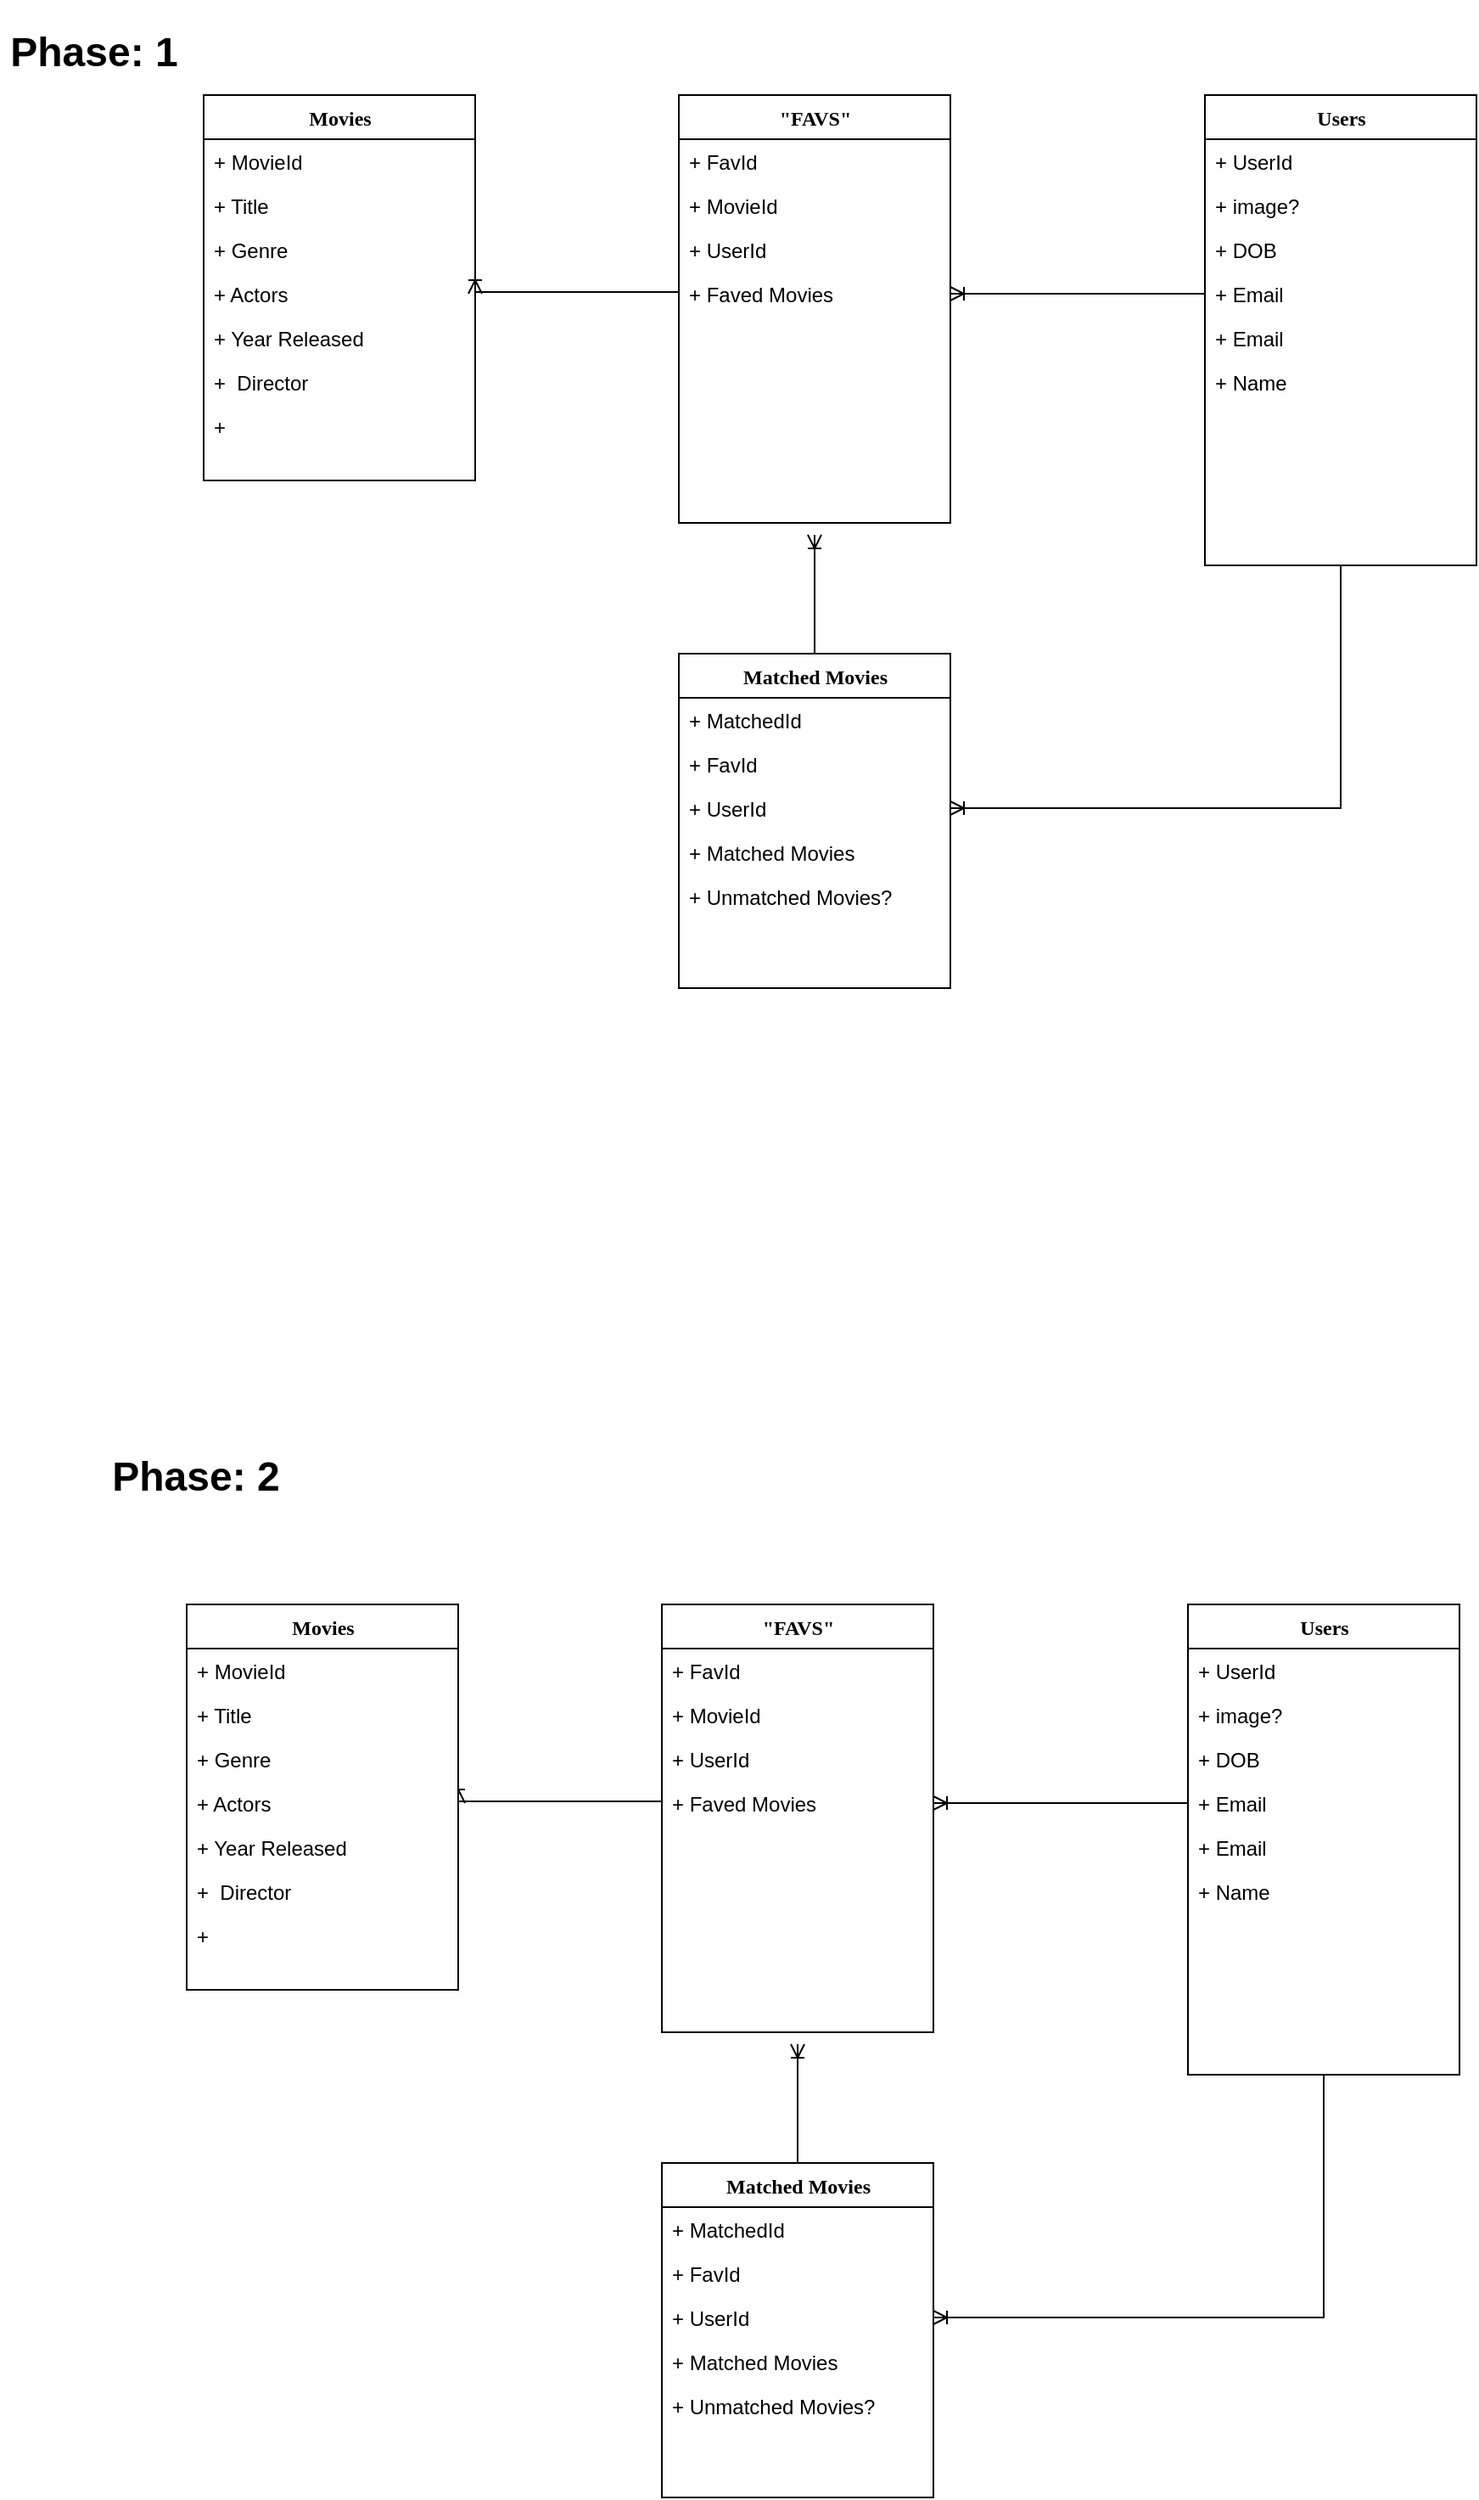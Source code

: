 <mxfile version="14.2.9" type="github">
  <diagram name="Page-1" id="9f46799a-70d6-7492-0946-bef42562c5a5">
    <mxGraphModel dx="981" dy="1376" grid="1" gridSize="10" guides="1" tooltips="1" connect="1" arrows="1" fold="1" page="1" pageScale="1" pageWidth="1100" pageHeight="850" background="#ffffff" math="0" shadow="0">
      <root>
        <mxCell id="0" />
        <mxCell id="1" parent="0" />
        <mxCell id="78961159f06e98e8-17" value="Movies" style="swimlane;html=1;fontStyle=1;align=center;verticalAlign=top;childLayout=stackLayout;horizontal=1;startSize=26;horizontalStack=0;resizeParent=1;resizeLast=0;collapsible=1;marginBottom=0;swimlaneFillColor=#ffffff;rounded=0;shadow=0;comic=0;labelBackgroundColor=none;strokeWidth=1;fillColor=none;fontFamily=Verdana;fontSize=12" parent="1" vertex="1">
          <mxGeometry x="190" y="-789" width="160" height="227" as="geometry" />
        </mxCell>
        <mxCell id="78961159f06e98e8-20" value="+ MovieId" style="text;html=1;strokeColor=none;fillColor=none;align=left;verticalAlign=top;spacingLeft=4;spacingRight=4;whiteSpace=wrap;overflow=hidden;rotatable=0;points=[[0,0.5],[1,0.5]];portConstraint=eastwest;" parent="78961159f06e98e8-17" vertex="1">
          <mxGeometry y="26" width="160" height="26" as="geometry" />
        </mxCell>
        <mxCell id="78961159f06e98e8-21" value="+ Title" style="text;html=1;strokeColor=none;fillColor=none;align=left;verticalAlign=top;spacingLeft=4;spacingRight=4;whiteSpace=wrap;overflow=hidden;rotatable=0;points=[[0,0.5],[1,0.5]];portConstraint=eastwest;" parent="78961159f06e98e8-17" vertex="1">
          <mxGeometry y="52" width="160" height="26" as="geometry" />
        </mxCell>
        <mxCell id="78961159f06e98e8-23" value="+ Genre" style="text;html=1;strokeColor=none;fillColor=none;align=left;verticalAlign=top;spacingLeft=4;spacingRight=4;whiteSpace=wrap;overflow=hidden;rotatable=0;points=[[0,0.5],[1,0.5]];portConstraint=eastwest;" parent="78961159f06e98e8-17" vertex="1">
          <mxGeometry y="78" width="160" height="26" as="geometry" />
        </mxCell>
        <mxCell id="78961159f06e98e8-25" value="+ Actors" style="text;html=1;strokeColor=none;fillColor=none;align=left;verticalAlign=top;spacingLeft=4;spacingRight=4;whiteSpace=wrap;overflow=hidden;rotatable=0;points=[[0,0.5],[1,0.5]];portConstraint=eastwest;" parent="78961159f06e98e8-17" vertex="1">
          <mxGeometry y="104" width="160" height="26" as="geometry" />
        </mxCell>
        <mxCell id="78961159f06e98e8-26" value="+ Year Released" style="text;html=1;strokeColor=none;fillColor=none;align=left;verticalAlign=top;spacingLeft=4;spacingRight=4;whiteSpace=wrap;overflow=hidden;rotatable=0;points=[[0,0.5],[1,0.5]];portConstraint=eastwest;" parent="78961159f06e98e8-17" vertex="1">
          <mxGeometry y="130" width="160" height="26" as="geometry" />
        </mxCell>
        <mxCell id="78961159f06e98e8-24" value="+&amp;nbsp; Director" style="text;html=1;strokeColor=none;fillColor=none;align=left;verticalAlign=top;spacingLeft=4;spacingRight=4;whiteSpace=wrap;overflow=hidden;rotatable=0;points=[[0,0.5],[1,0.5]];portConstraint=eastwest;" parent="78961159f06e98e8-17" vertex="1">
          <mxGeometry y="156" width="160" height="26" as="geometry" />
        </mxCell>
        <mxCell id="78961159f06e98e8-27" value="+" style="text;html=1;strokeColor=none;fillColor=none;align=left;verticalAlign=top;spacingLeft=4;spacingRight=4;whiteSpace=wrap;overflow=hidden;rotatable=0;points=[[0,0.5],[1,0.5]];portConstraint=eastwest;" parent="78961159f06e98e8-17" vertex="1">
          <mxGeometry y="182" width="160" height="26" as="geometry" />
        </mxCell>
        <mxCell id="qJOCWNJ0af0QhHKa3J0w-2" style="edgeStyle=orthogonalEdgeStyle;rounded=0;orthogonalLoop=1;jettySize=auto;html=1;entryX=1;entryY=0.5;entryDx=0;entryDy=0;endArrow=ERoneToMany;endFill=0;exitX=0.5;exitY=1;exitDx=0;exitDy=0;" edge="1" parent="1" source="78961159f06e98e8-30" target="78961159f06e98e8-45">
          <mxGeometry relative="1" as="geometry">
            <mxPoint x="960" y="-480" as="targetPoint" />
          </mxGeometry>
        </mxCell>
        <mxCell id="78961159f06e98e8-30" value="Users" style="swimlane;html=1;fontStyle=1;align=center;verticalAlign=top;childLayout=stackLayout;horizontal=1;startSize=26;horizontalStack=0;resizeParent=1;resizeLast=0;collapsible=1;marginBottom=0;swimlaneFillColor=#ffffff;rounded=0;shadow=0;comic=0;labelBackgroundColor=none;strokeWidth=1;fillColor=none;fontFamily=Verdana;fontSize=12" parent="1" vertex="1">
          <mxGeometry x="780" y="-789" width="160" height="277" as="geometry" />
        </mxCell>
        <mxCell id="qJOCWNJ0af0QhHKa3J0w-23" value="+ UserId" style="text;html=1;strokeColor=none;fillColor=none;align=left;verticalAlign=top;spacingLeft=4;spacingRight=4;whiteSpace=wrap;overflow=hidden;rotatable=0;points=[[0,0.5],[1,0.5]];portConstraint=eastwest;" vertex="1" parent="78961159f06e98e8-30">
          <mxGeometry y="26" width="160" height="26" as="geometry" />
        </mxCell>
        <mxCell id="78961159f06e98e8-34" value="+ image?" style="text;html=1;strokeColor=none;fillColor=none;align=left;verticalAlign=top;spacingLeft=4;spacingRight=4;whiteSpace=wrap;overflow=hidden;rotatable=0;points=[[0,0.5],[1,0.5]];portConstraint=eastwest;" parent="78961159f06e98e8-30" vertex="1">
          <mxGeometry y="52" width="160" height="26" as="geometry" />
        </mxCell>
        <mxCell id="78961159f06e98e8-33" value="+ DOB" style="text;html=1;strokeColor=none;fillColor=none;align=left;verticalAlign=top;spacingLeft=4;spacingRight=4;whiteSpace=wrap;overflow=hidden;rotatable=0;points=[[0,0.5],[1,0.5]];portConstraint=eastwest;" parent="78961159f06e98e8-30" vertex="1">
          <mxGeometry y="78" width="160" height="26" as="geometry" />
        </mxCell>
        <mxCell id="78961159f06e98e8-32" value="+ Email" style="text;html=1;strokeColor=none;fillColor=none;align=left;verticalAlign=top;spacingLeft=4;spacingRight=4;whiteSpace=wrap;overflow=hidden;rotatable=0;points=[[0,0.5],[1,0.5]];portConstraint=eastwest;" parent="78961159f06e98e8-30" vertex="1">
          <mxGeometry y="104" width="160" height="26" as="geometry" />
        </mxCell>
        <mxCell id="qJOCWNJ0af0QhHKa3J0w-8" value="+ Email" style="text;html=1;strokeColor=none;fillColor=none;align=left;verticalAlign=top;spacingLeft=4;spacingRight=4;whiteSpace=wrap;overflow=hidden;rotatable=0;points=[[0,0.5],[1,0.5]];portConstraint=eastwest;" vertex="1" parent="78961159f06e98e8-30">
          <mxGeometry y="130" width="160" height="26" as="geometry" />
        </mxCell>
        <mxCell id="78961159f06e98e8-31" value="+ Name" style="text;html=1;strokeColor=none;fillColor=none;align=left;verticalAlign=top;spacingLeft=4;spacingRight=4;whiteSpace=wrap;overflow=hidden;rotatable=0;points=[[0,0.5],[1,0.5]];portConstraint=eastwest;" parent="78961159f06e98e8-30" vertex="1">
          <mxGeometry y="156" width="160" height="26" as="geometry" />
        </mxCell>
        <mxCell id="qJOCWNJ0af0QhHKa3J0w-25" style="edgeStyle=orthogonalEdgeStyle;rounded=0;orthogonalLoop=1;jettySize=auto;html=1;endArrow=ERoneToMany;endFill=0;" edge="1" parent="1" source="78961159f06e98e8-43">
          <mxGeometry relative="1" as="geometry">
            <mxPoint x="550" y="-530" as="targetPoint" />
          </mxGeometry>
        </mxCell>
        <mxCell id="78961159f06e98e8-43" value="Matched Movies" style="swimlane;html=1;fontStyle=1;align=center;verticalAlign=top;childLayout=stackLayout;horizontal=1;startSize=26;horizontalStack=0;resizeParent=1;resizeLast=0;collapsible=1;marginBottom=0;swimlaneFillColor=#ffffff;rounded=0;shadow=0;comic=0;labelBackgroundColor=none;strokeWidth=1;fillColor=none;fontFamily=Verdana;fontSize=12" parent="1" vertex="1">
          <mxGeometry x="470" y="-460" width="160" height="197" as="geometry" />
        </mxCell>
        <mxCell id="qJOCWNJ0af0QhHKa3J0w-24" value="+ MatchedId" style="text;html=1;strokeColor=none;fillColor=none;align=left;verticalAlign=top;spacingLeft=4;spacingRight=4;whiteSpace=wrap;overflow=hidden;rotatable=0;points=[[0,0.5],[1,0.5]];portConstraint=eastwest;" vertex="1" parent="78961159f06e98e8-43">
          <mxGeometry y="26" width="160" height="26" as="geometry" />
        </mxCell>
        <mxCell id="78961159f06e98e8-44" value="+ FavId" style="text;html=1;strokeColor=none;fillColor=none;align=left;verticalAlign=top;spacingLeft=4;spacingRight=4;whiteSpace=wrap;overflow=hidden;rotatable=0;points=[[0,0.5],[1,0.5]];portConstraint=eastwest;" parent="78961159f06e98e8-43" vertex="1">
          <mxGeometry y="52" width="160" height="26" as="geometry" />
        </mxCell>
        <mxCell id="78961159f06e98e8-45" value="+ UserId" style="text;html=1;strokeColor=none;fillColor=none;align=left;verticalAlign=top;spacingLeft=4;spacingRight=4;whiteSpace=wrap;overflow=hidden;rotatable=0;points=[[0,0.5],[1,0.5]];portConstraint=eastwest;" parent="78961159f06e98e8-43" vertex="1">
          <mxGeometry y="78" width="160" height="26" as="geometry" />
        </mxCell>
        <mxCell id="qJOCWNJ0af0QhHKa3J0w-20" value="+ Matched Movies" style="text;html=1;strokeColor=none;fillColor=none;align=left;verticalAlign=top;spacingLeft=4;spacingRight=4;whiteSpace=wrap;overflow=hidden;rotatable=0;points=[[0,0.5],[1,0.5]];portConstraint=eastwest;" vertex="1" parent="78961159f06e98e8-43">
          <mxGeometry y="104" width="160" height="26" as="geometry" />
        </mxCell>
        <mxCell id="qJOCWNJ0af0QhHKa3J0w-21" value="+ Unmatched Movies?" style="text;html=1;strokeColor=none;fillColor=none;align=left;verticalAlign=top;spacingLeft=4;spacingRight=4;whiteSpace=wrap;overflow=hidden;rotatable=0;points=[[0,0.5],[1,0.5]];portConstraint=eastwest;" vertex="1" parent="78961159f06e98e8-43">
          <mxGeometry y="130" width="160" height="26" as="geometry" />
        </mxCell>
        <mxCell id="qJOCWNJ0af0QhHKa3J0w-1" value="&lt;h1&gt;Phase: 1&lt;/h1&gt;" style="text;html=1;align=center;verticalAlign=middle;resizable=0;points=[];autosize=1;" vertex="1" parent="1">
          <mxGeometry x="70" y="-839" width="110" height="50" as="geometry" />
        </mxCell>
        <mxCell id="qJOCWNJ0af0QhHKa3J0w-19" style="edgeStyle=orthogonalEdgeStyle;rounded=0;orthogonalLoop=1;jettySize=auto;html=1;entryX=1;entryY=0.5;entryDx=0;entryDy=0;endArrow=ERoneToMany;endFill=0;" edge="1" parent="1" source="qJOCWNJ0af0QhHKa3J0w-4" target="78961159f06e98e8-25">
          <mxGeometry relative="1" as="geometry">
            <Array as="points">
              <mxPoint x="430" y="-673" />
              <mxPoint x="430" y="-673" />
            </Array>
          </mxGeometry>
        </mxCell>
        <mxCell id="qJOCWNJ0af0QhHKa3J0w-4" value="&quot;FAVS&quot;" style="swimlane;html=1;fontStyle=1;align=center;verticalAlign=top;childLayout=stackLayout;horizontal=1;startSize=26;horizontalStack=0;resizeParent=1;resizeLast=0;collapsible=1;marginBottom=0;swimlaneFillColor=#ffffff;rounded=0;shadow=0;comic=0;labelBackgroundColor=none;strokeWidth=1;fillColor=none;fontFamily=Verdana;fontSize=12" vertex="1" parent="1">
          <mxGeometry x="470" y="-789" width="160" height="252" as="geometry" />
        </mxCell>
        <mxCell id="qJOCWNJ0af0QhHKa3J0w-22" value="+ FavId" style="text;html=1;strokeColor=none;fillColor=none;align=left;verticalAlign=top;spacingLeft=4;spacingRight=4;whiteSpace=wrap;overflow=hidden;rotatable=0;points=[[0,0.5],[1,0.5]];portConstraint=eastwest;" vertex="1" parent="qJOCWNJ0af0QhHKa3J0w-4">
          <mxGeometry y="26" width="160" height="26" as="geometry" />
        </mxCell>
        <mxCell id="qJOCWNJ0af0QhHKa3J0w-6" value="+ MovieId" style="text;html=1;strokeColor=none;fillColor=none;align=left;verticalAlign=top;spacingLeft=4;spacingRight=4;whiteSpace=wrap;overflow=hidden;rotatable=0;points=[[0,0.5],[1,0.5]];portConstraint=eastwest;" vertex="1" parent="qJOCWNJ0af0QhHKa3J0w-4">
          <mxGeometry y="52" width="160" height="26" as="geometry" />
        </mxCell>
        <mxCell id="qJOCWNJ0af0QhHKa3J0w-15" value="+ UserId" style="text;html=1;strokeColor=none;fillColor=none;align=left;verticalAlign=top;spacingLeft=4;spacingRight=4;whiteSpace=wrap;overflow=hidden;rotatable=0;points=[[0,0.5],[1,0.5]];portConstraint=eastwest;" vertex="1" parent="qJOCWNJ0af0QhHKa3J0w-4">
          <mxGeometry y="78" width="160" height="26" as="geometry" />
        </mxCell>
        <mxCell id="qJOCWNJ0af0QhHKa3J0w-5" value="+ Faved Movies" style="text;html=1;strokeColor=none;fillColor=none;align=left;verticalAlign=top;spacingLeft=4;spacingRight=4;whiteSpace=wrap;overflow=hidden;rotatable=0;points=[[0,0.5],[1,0.5]];portConstraint=eastwest;" vertex="1" parent="qJOCWNJ0af0QhHKa3J0w-4">
          <mxGeometry y="104" width="160" height="26" as="geometry" />
        </mxCell>
        <mxCell id="qJOCWNJ0af0QhHKa3J0w-26" style="edgeStyle=orthogonalEdgeStyle;rounded=0;orthogonalLoop=1;jettySize=auto;html=1;entryX=1;entryY=0.5;entryDx=0;entryDy=0;endArrow=ERoneToMany;endFill=0;" edge="1" parent="1" source="78961159f06e98e8-32" target="qJOCWNJ0af0QhHKa3J0w-5">
          <mxGeometry relative="1" as="geometry" />
        </mxCell>
        <mxCell id="qJOCWNJ0af0QhHKa3J0w-27" value="&lt;h1&gt;Phase: 2&lt;/h1&gt;" style="text;html=1;align=center;verticalAlign=middle;resizable=0;points=[];autosize=1;" vertex="1" parent="1">
          <mxGeometry x="130" width="110" height="50" as="geometry" />
        </mxCell>
        <mxCell id="qJOCWNJ0af0QhHKa3J0w-28" style="edgeStyle=orthogonalEdgeStyle;rounded=0;orthogonalLoop=1;jettySize=auto;html=1;entryX=1;entryY=0.5;entryDx=0;entryDy=0;endArrow=ERoneToMany;endFill=0;exitX=0.5;exitY=1;exitDx=0;exitDy=0;" edge="1" source="qJOCWNJ0af0QhHKa3J0w-29" target="qJOCWNJ0af0QhHKa3J0w-40" parent="1">
          <mxGeometry relative="1" as="geometry">
            <mxPoint x="950" y="409" as="targetPoint" />
          </mxGeometry>
        </mxCell>
        <mxCell id="qJOCWNJ0af0QhHKa3J0w-29" value="Users" style="swimlane;html=1;fontStyle=1;align=center;verticalAlign=top;childLayout=stackLayout;horizontal=1;startSize=26;horizontalStack=0;resizeParent=1;resizeLast=0;collapsible=1;marginBottom=0;swimlaneFillColor=#ffffff;rounded=0;shadow=0;comic=0;labelBackgroundColor=none;strokeWidth=1;fillColor=none;fontFamily=Verdana;fontSize=12" vertex="1" parent="1">
          <mxGeometry x="770" y="100" width="160" height="277" as="geometry" />
        </mxCell>
        <mxCell id="qJOCWNJ0af0QhHKa3J0w-30" value="+ UserId" style="text;html=1;strokeColor=none;fillColor=none;align=left;verticalAlign=top;spacingLeft=4;spacingRight=4;whiteSpace=wrap;overflow=hidden;rotatable=0;points=[[0,0.5],[1,0.5]];portConstraint=eastwest;" vertex="1" parent="qJOCWNJ0af0QhHKa3J0w-29">
          <mxGeometry y="26" width="160" height="26" as="geometry" />
        </mxCell>
        <mxCell id="qJOCWNJ0af0QhHKa3J0w-31" value="+ image?" style="text;html=1;strokeColor=none;fillColor=none;align=left;verticalAlign=top;spacingLeft=4;spacingRight=4;whiteSpace=wrap;overflow=hidden;rotatable=0;points=[[0,0.5],[1,0.5]];portConstraint=eastwest;" vertex="1" parent="qJOCWNJ0af0QhHKa3J0w-29">
          <mxGeometry y="52" width="160" height="26" as="geometry" />
        </mxCell>
        <mxCell id="qJOCWNJ0af0QhHKa3J0w-32" value="+ DOB" style="text;html=1;strokeColor=none;fillColor=none;align=left;verticalAlign=top;spacingLeft=4;spacingRight=4;whiteSpace=wrap;overflow=hidden;rotatable=0;points=[[0,0.5],[1,0.5]];portConstraint=eastwest;" vertex="1" parent="qJOCWNJ0af0QhHKa3J0w-29">
          <mxGeometry y="78" width="160" height="26" as="geometry" />
        </mxCell>
        <mxCell id="qJOCWNJ0af0QhHKa3J0w-33" value="+ Email" style="text;html=1;strokeColor=none;fillColor=none;align=left;verticalAlign=top;spacingLeft=4;spacingRight=4;whiteSpace=wrap;overflow=hidden;rotatable=0;points=[[0,0.5],[1,0.5]];portConstraint=eastwest;" vertex="1" parent="qJOCWNJ0af0QhHKa3J0w-29">
          <mxGeometry y="104" width="160" height="26" as="geometry" />
        </mxCell>
        <mxCell id="qJOCWNJ0af0QhHKa3J0w-34" value="+ Email" style="text;html=1;strokeColor=none;fillColor=none;align=left;verticalAlign=top;spacingLeft=4;spacingRight=4;whiteSpace=wrap;overflow=hidden;rotatable=0;points=[[0,0.5],[1,0.5]];portConstraint=eastwest;" vertex="1" parent="qJOCWNJ0af0QhHKa3J0w-29">
          <mxGeometry y="130" width="160" height="26" as="geometry" />
        </mxCell>
        <mxCell id="qJOCWNJ0af0QhHKa3J0w-35" value="+ Name" style="text;html=1;strokeColor=none;fillColor=none;align=left;verticalAlign=top;spacingLeft=4;spacingRight=4;whiteSpace=wrap;overflow=hidden;rotatable=0;points=[[0,0.5],[1,0.5]];portConstraint=eastwest;" vertex="1" parent="qJOCWNJ0af0QhHKa3J0w-29">
          <mxGeometry y="156" width="160" height="26" as="geometry" />
        </mxCell>
        <mxCell id="qJOCWNJ0af0QhHKa3J0w-36" style="edgeStyle=orthogonalEdgeStyle;rounded=0;orthogonalLoop=1;jettySize=auto;html=1;endArrow=ERoneToMany;endFill=0;" edge="1" source="qJOCWNJ0af0QhHKa3J0w-37" parent="1">
          <mxGeometry relative="1" as="geometry">
            <mxPoint x="540" y="359.0" as="targetPoint" />
          </mxGeometry>
        </mxCell>
        <mxCell id="qJOCWNJ0af0QhHKa3J0w-37" value="Matched Movies" style="swimlane;html=1;fontStyle=1;align=center;verticalAlign=top;childLayout=stackLayout;horizontal=1;startSize=26;horizontalStack=0;resizeParent=1;resizeLast=0;collapsible=1;marginBottom=0;swimlaneFillColor=#ffffff;rounded=0;shadow=0;comic=0;labelBackgroundColor=none;strokeWidth=1;fillColor=none;fontFamily=Verdana;fontSize=12" vertex="1" parent="1">
          <mxGeometry x="460" y="429" width="160" height="197" as="geometry" />
        </mxCell>
        <mxCell id="qJOCWNJ0af0QhHKa3J0w-38" value="+ MatchedId" style="text;html=1;strokeColor=none;fillColor=none;align=left;verticalAlign=top;spacingLeft=4;spacingRight=4;whiteSpace=wrap;overflow=hidden;rotatable=0;points=[[0,0.5],[1,0.5]];portConstraint=eastwest;" vertex="1" parent="qJOCWNJ0af0QhHKa3J0w-37">
          <mxGeometry y="26" width="160" height="26" as="geometry" />
        </mxCell>
        <mxCell id="qJOCWNJ0af0QhHKa3J0w-39" value="+ FavId" style="text;html=1;strokeColor=none;fillColor=none;align=left;verticalAlign=top;spacingLeft=4;spacingRight=4;whiteSpace=wrap;overflow=hidden;rotatable=0;points=[[0,0.5],[1,0.5]];portConstraint=eastwest;" vertex="1" parent="qJOCWNJ0af0QhHKa3J0w-37">
          <mxGeometry y="52" width="160" height="26" as="geometry" />
        </mxCell>
        <mxCell id="qJOCWNJ0af0QhHKa3J0w-40" value="+ UserId" style="text;html=1;strokeColor=none;fillColor=none;align=left;verticalAlign=top;spacingLeft=4;spacingRight=4;whiteSpace=wrap;overflow=hidden;rotatable=0;points=[[0,0.5],[1,0.5]];portConstraint=eastwest;" vertex="1" parent="qJOCWNJ0af0QhHKa3J0w-37">
          <mxGeometry y="78" width="160" height="26" as="geometry" />
        </mxCell>
        <mxCell id="qJOCWNJ0af0QhHKa3J0w-41" value="+ Matched Movies" style="text;html=1;strokeColor=none;fillColor=none;align=left;verticalAlign=top;spacingLeft=4;spacingRight=4;whiteSpace=wrap;overflow=hidden;rotatable=0;points=[[0,0.5],[1,0.5]];portConstraint=eastwest;" vertex="1" parent="qJOCWNJ0af0QhHKa3J0w-37">
          <mxGeometry y="104" width="160" height="26" as="geometry" />
        </mxCell>
        <mxCell id="qJOCWNJ0af0QhHKa3J0w-42" value="+ Unmatched Movies?" style="text;html=1;strokeColor=none;fillColor=none;align=left;verticalAlign=top;spacingLeft=4;spacingRight=4;whiteSpace=wrap;overflow=hidden;rotatable=0;points=[[0,0.5],[1,0.5]];portConstraint=eastwest;" vertex="1" parent="qJOCWNJ0af0QhHKa3J0w-37">
          <mxGeometry y="130" width="160" height="26" as="geometry" />
        </mxCell>
        <mxCell id="qJOCWNJ0af0QhHKa3J0w-43" style="edgeStyle=orthogonalEdgeStyle;rounded=0;orthogonalLoop=1;jettySize=auto;html=1;entryX=1;entryY=0.5;entryDx=0;entryDy=0;endArrow=ERoneToMany;endFill=0;" edge="1" source="qJOCWNJ0af0QhHKa3J0w-44" parent="1">
          <mxGeometry relative="1" as="geometry">
            <mxPoint x="340" y="217" as="targetPoint" />
            <Array as="points">
              <mxPoint x="420" y="216" />
              <mxPoint x="420" y="216" />
            </Array>
          </mxGeometry>
        </mxCell>
        <mxCell id="qJOCWNJ0af0QhHKa3J0w-44" value="&quot;FAVS&quot;" style="swimlane;html=1;fontStyle=1;align=center;verticalAlign=top;childLayout=stackLayout;horizontal=1;startSize=26;horizontalStack=0;resizeParent=1;resizeLast=0;collapsible=1;marginBottom=0;swimlaneFillColor=#ffffff;rounded=0;shadow=0;comic=0;labelBackgroundColor=none;strokeWidth=1;fillColor=none;fontFamily=Verdana;fontSize=12" vertex="1" parent="1">
          <mxGeometry x="460" y="100" width="160" height="252" as="geometry" />
        </mxCell>
        <mxCell id="qJOCWNJ0af0QhHKa3J0w-45" value="+ FavId" style="text;html=1;strokeColor=none;fillColor=none;align=left;verticalAlign=top;spacingLeft=4;spacingRight=4;whiteSpace=wrap;overflow=hidden;rotatable=0;points=[[0,0.5],[1,0.5]];portConstraint=eastwest;" vertex="1" parent="qJOCWNJ0af0QhHKa3J0w-44">
          <mxGeometry y="26" width="160" height="26" as="geometry" />
        </mxCell>
        <mxCell id="qJOCWNJ0af0QhHKa3J0w-46" value="+ MovieId" style="text;html=1;strokeColor=none;fillColor=none;align=left;verticalAlign=top;spacingLeft=4;spacingRight=4;whiteSpace=wrap;overflow=hidden;rotatable=0;points=[[0,0.5],[1,0.5]];portConstraint=eastwest;" vertex="1" parent="qJOCWNJ0af0QhHKa3J0w-44">
          <mxGeometry y="52" width="160" height="26" as="geometry" />
        </mxCell>
        <mxCell id="qJOCWNJ0af0QhHKa3J0w-47" value="+ UserId" style="text;html=1;strokeColor=none;fillColor=none;align=left;verticalAlign=top;spacingLeft=4;spacingRight=4;whiteSpace=wrap;overflow=hidden;rotatable=0;points=[[0,0.5],[1,0.5]];portConstraint=eastwest;" vertex="1" parent="qJOCWNJ0af0QhHKa3J0w-44">
          <mxGeometry y="78" width="160" height="26" as="geometry" />
        </mxCell>
        <mxCell id="qJOCWNJ0af0QhHKa3J0w-48" value="+ Faved Movies" style="text;html=1;strokeColor=none;fillColor=none;align=left;verticalAlign=top;spacingLeft=4;spacingRight=4;whiteSpace=wrap;overflow=hidden;rotatable=0;points=[[0,0.5],[1,0.5]];portConstraint=eastwest;" vertex="1" parent="qJOCWNJ0af0QhHKa3J0w-44">
          <mxGeometry y="104" width="160" height="26" as="geometry" />
        </mxCell>
        <mxCell id="qJOCWNJ0af0QhHKa3J0w-49" style="edgeStyle=orthogonalEdgeStyle;rounded=0;orthogonalLoop=1;jettySize=auto;html=1;entryX=1;entryY=0.5;entryDx=0;entryDy=0;endArrow=ERoneToMany;endFill=0;" edge="1" source="qJOCWNJ0af0QhHKa3J0w-33" target="qJOCWNJ0af0QhHKa3J0w-48" parent="1">
          <mxGeometry relative="1" as="geometry" />
        </mxCell>
        <mxCell id="qJOCWNJ0af0QhHKa3J0w-50" value="Movies" style="swimlane;html=1;fontStyle=1;align=center;verticalAlign=top;childLayout=stackLayout;horizontal=1;startSize=26;horizontalStack=0;resizeParent=1;resizeLast=0;collapsible=1;marginBottom=0;swimlaneFillColor=#ffffff;rounded=0;shadow=0;comic=0;labelBackgroundColor=none;strokeWidth=1;fillColor=none;fontFamily=Verdana;fontSize=12" vertex="1" parent="1">
          <mxGeometry x="180" y="100" width="160" height="227" as="geometry" />
        </mxCell>
        <mxCell id="qJOCWNJ0af0QhHKa3J0w-51" value="+ MovieId" style="text;html=1;strokeColor=none;fillColor=none;align=left;verticalAlign=top;spacingLeft=4;spacingRight=4;whiteSpace=wrap;overflow=hidden;rotatable=0;points=[[0,0.5],[1,0.5]];portConstraint=eastwest;" vertex="1" parent="qJOCWNJ0af0QhHKa3J0w-50">
          <mxGeometry y="26" width="160" height="26" as="geometry" />
        </mxCell>
        <mxCell id="qJOCWNJ0af0QhHKa3J0w-52" value="+ Title" style="text;html=1;strokeColor=none;fillColor=none;align=left;verticalAlign=top;spacingLeft=4;spacingRight=4;whiteSpace=wrap;overflow=hidden;rotatable=0;points=[[0,0.5],[1,0.5]];portConstraint=eastwest;" vertex="1" parent="qJOCWNJ0af0QhHKa3J0w-50">
          <mxGeometry y="52" width="160" height="26" as="geometry" />
        </mxCell>
        <mxCell id="qJOCWNJ0af0QhHKa3J0w-53" value="+ Genre" style="text;html=1;strokeColor=none;fillColor=none;align=left;verticalAlign=top;spacingLeft=4;spacingRight=4;whiteSpace=wrap;overflow=hidden;rotatable=0;points=[[0,0.5],[1,0.5]];portConstraint=eastwest;" vertex="1" parent="qJOCWNJ0af0QhHKa3J0w-50">
          <mxGeometry y="78" width="160" height="26" as="geometry" />
        </mxCell>
        <mxCell id="qJOCWNJ0af0QhHKa3J0w-54" value="+ Actors" style="text;html=1;strokeColor=none;fillColor=none;align=left;verticalAlign=top;spacingLeft=4;spacingRight=4;whiteSpace=wrap;overflow=hidden;rotatable=0;points=[[0,0.5],[1,0.5]];portConstraint=eastwest;" vertex="1" parent="qJOCWNJ0af0QhHKa3J0w-50">
          <mxGeometry y="104" width="160" height="26" as="geometry" />
        </mxCell>
        <mxCell id="qJOCWNJ0af0QhHKa3J0w-55" value="+ Year Released" style="text;html=1;strokeColor=none;fillColor=none;align=left;verticalAlign=top;spacingLeft=4;spacingRight=4;whiteSpace=wrap;overflow=hidden;rotatable=0;points=[[0,0.5],[1,0.5]];portConstraint=eastwest;" vertex="1" parent="qJOCWNJ0af0QhHKa3J0w-50">
          <mxGeometry y="130" width="160" height="26" as="geometry" />
        </mxCell>
        <mxCell id="qJOCWNJ0af0QhHKa3J0w-56" value="+&amp;nbsp; Director" style="text;html=1;strokeColor=none;fillColor=none;align=left;verticalAlign=top;spacingLeft=4;spacingRight=4;whiteSpace=wrap;overflow=hidden;rotatable=0;points=[[0,0.5],[1,0.5]];portConstraint=eastwest;" vertex="1" parent="qJOCWNJ0af0QhHKa3J0w-50">
          <mxGeometry y="156" width="160" height="26" as="geometry" />
        </mxCell>
        <mxCell id="qJOCWNJ0af0QhHKa3J0w-57" value="+" style="text;html=1;strokeColor=none;fillColor=none;align=left;verticalAlign=top;spacingLeft=4;spacingRight=4;whiteSpace=wrap;overflow=hidden;rotatable=0;points=[[0,0.5],[1,0.5]];portConstraint=eastwest;" vertex="1" parent="qJOCWNJ0af0QhHKa3J0w-50">
          <mxGeometry y="182" width="160" height="26" as="geometry" />
        </mxCell>
      </root>
    </mxGraphModel>
  </diagram>
</mxfile>
